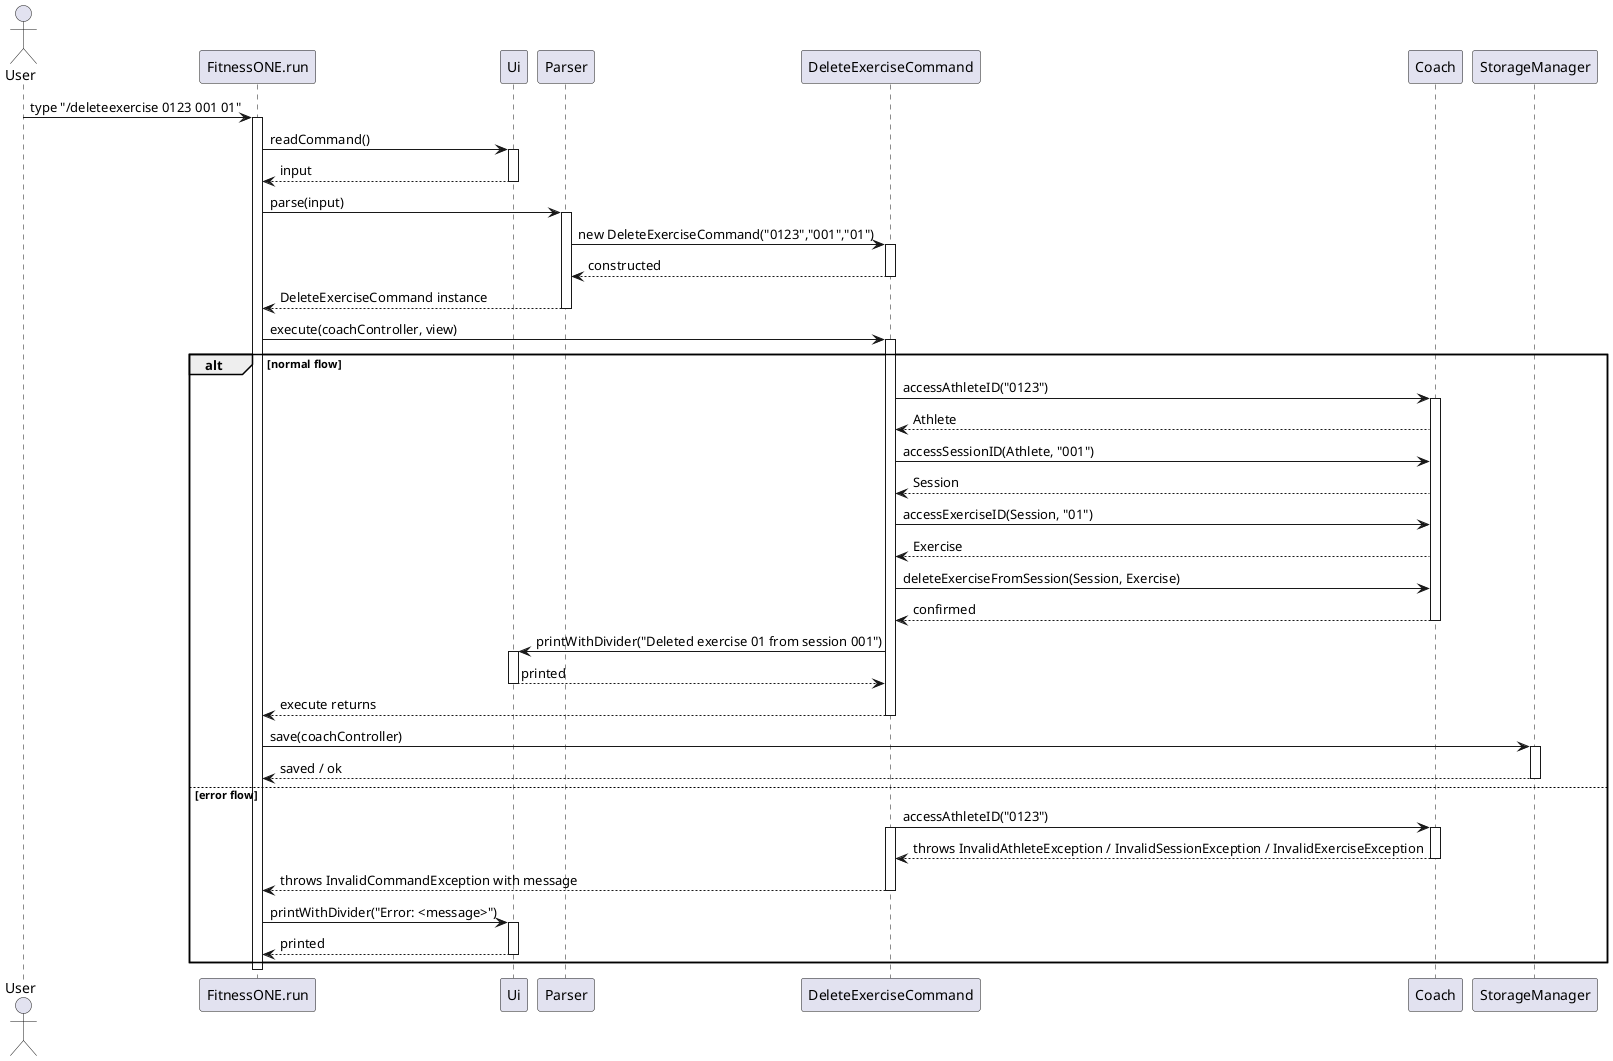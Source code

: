 @startuml
actor User
participant FitnessONE as "FitnessONE.run"
participant Ui as "Ui"
participant Parser as "Parser"
participant DeleteExerciseCmd as "DeleteExerciseCommand"
participant Coach as "Coach"
participant Storage as "StorageManager"

User -> FitnessONE : type "/deleteexercise 0123 001 01"
activate FitnessONE

FitnessONE -> Ui : readCommand()
activate Ui
Ui --> FitnessONE : input
deactivate Ui

FitnessONE -> Parser : parse(input)
activate Parser
' Parser constructs the command so activation bar starts at command header
Parser -> DeleteExerciseCmd ++ : new DeleteExerciseCommand("0123","001","01")
DeleteExerciseCmd --> Parser -- : constructed
Parser --> FitnessONE : DeleteExerciseCommand instance
deactivate Parser

FitnessONE -> DeleteExerciseCmd : execute(coachController, view)
activate DeleteExerciseCmd

alt normal flow
    DeleteExerciseCmd -> Coach : accessAthleteID("0123")
    activate Coach
    Coach --> DeleteExerciseCmd : Athlete

    DeleteExerciseCmd -> Coach : accessSessionID(Athlete, "001")
    Coach --> DeleteExerciseCmd : Session

    DeleteExerciseCmd -> Coach : accessExerciseID(Session, "01")
    Coach --> DeleteExerciseCmd : Exercise

    DeleteExerciseCmd -> Coach : deleteExerciseFromSession(Session, Exercise)
    Coach --> DeleteExerciseCmd : confirmed
    deactivate Coach

    DeleteExerciseCmd -> Ui : printWithDivider("Deleted exercise 01 from session 001")
    activate Ui
    Ui --> DeleteExerciseCmd : printed
    deactivate Ui

    DeleteExerciseCmd --> FitnessONE : execute returns
    deactivate DeleteExerciseCmd

    FitnessONE -> Storage : save(coachController)
    activate Storage
    Storage --> FitnessONE : saved / ok
    deactivate Storage
else error flow
    DeleteExerciseCmd -> Coach : accessAthleteID("0123")
    activate DeleteExerciseCmd
    activate Coach
    Coach --> DeleteExerciseCmd : throws InvalidAthleteException / InvalidSessionException / InvalidExerciseException
    deactivate Coach

    DeleteExerciseCmd --> FitnessONE : throws InvalidCommandException with message
    deactivate DeleteExerciseCmd

    FitnessONE -> Ui : printWithDivider("Error: <message>")
    activate Ui
    Ui --> FitnessONE : printed
    deactivate Ui
end

deactivate FitnessONE
@enduml
